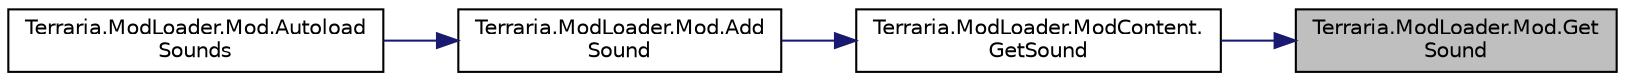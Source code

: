 digraph "Terraria.ModLoader.Mod.GetSound"
{
 // LATEX_PDF_SIZE
  edge [fontname="Helvetica",fontsize="10",labelfontname="Helvetica",labelfontsize="10"];
  node [fontname="Helvetica",fontsize="10",shape=record];
  rankdir="RL";
  Node1 [label="Terraria.ModLoader.Mod.Get\lSound",height=0.2,width=0.4,color="black", fillcolor="grey75", style="filled", fontcolor="black",tooltip="Shorthand for calling ModContent.GetSound(this.FileName(name))."];
  Node1 -> Node2 [dir="back",color="midnightblue",fontsize="10",style="solid",fontname="Helvetica"];
  Node2 [label="Terraria.ModLoader.ModContent.\lGetSound",height=0.2,width=0.4,color="black", fillcolor="white", style="filled",URL="$class_terraria_1_1_mod_loader_1_1_mod_content.html#a75adeae33e772eb4903c72c19493d67c",tooltip="Gets the sound with the specified name. The name is in the same format as for texture names...."];
  Node2 -> Node3 [dir="back",color="midnightblue",fontsize="10",style="solid",fontname="Helvetica"];
  Node3 [label="Terraria.ModLoader.Mod.Add\lSound",height=0.2,width=0.4,color="black", fillcolor="white", style="filled",URL="$class_terraria_1_1_mod_loader_1_1_mod.html#a69d7e56dcfcd228f47704d9a2fb5c9a1",tooltip="Adds the given sound file to the game as the given type of sound and with the given custom sound play..."];
  Node3 -> Node4 [dir="back",color="midnightblue",fontsize="10",style="solid",fontname="Helvetica"];
  Node4 [label="Terraria.ModLoader.Mod.Autoload\lSounds",height=0.2,width=0.4,color="black", fillcolor="white", style="filled",URL="$class_terraria_1_1_mod_loader_1_1_mod.html#adc8ad4c378bdaf1d766229828502598d",tooltip=" "];
}
